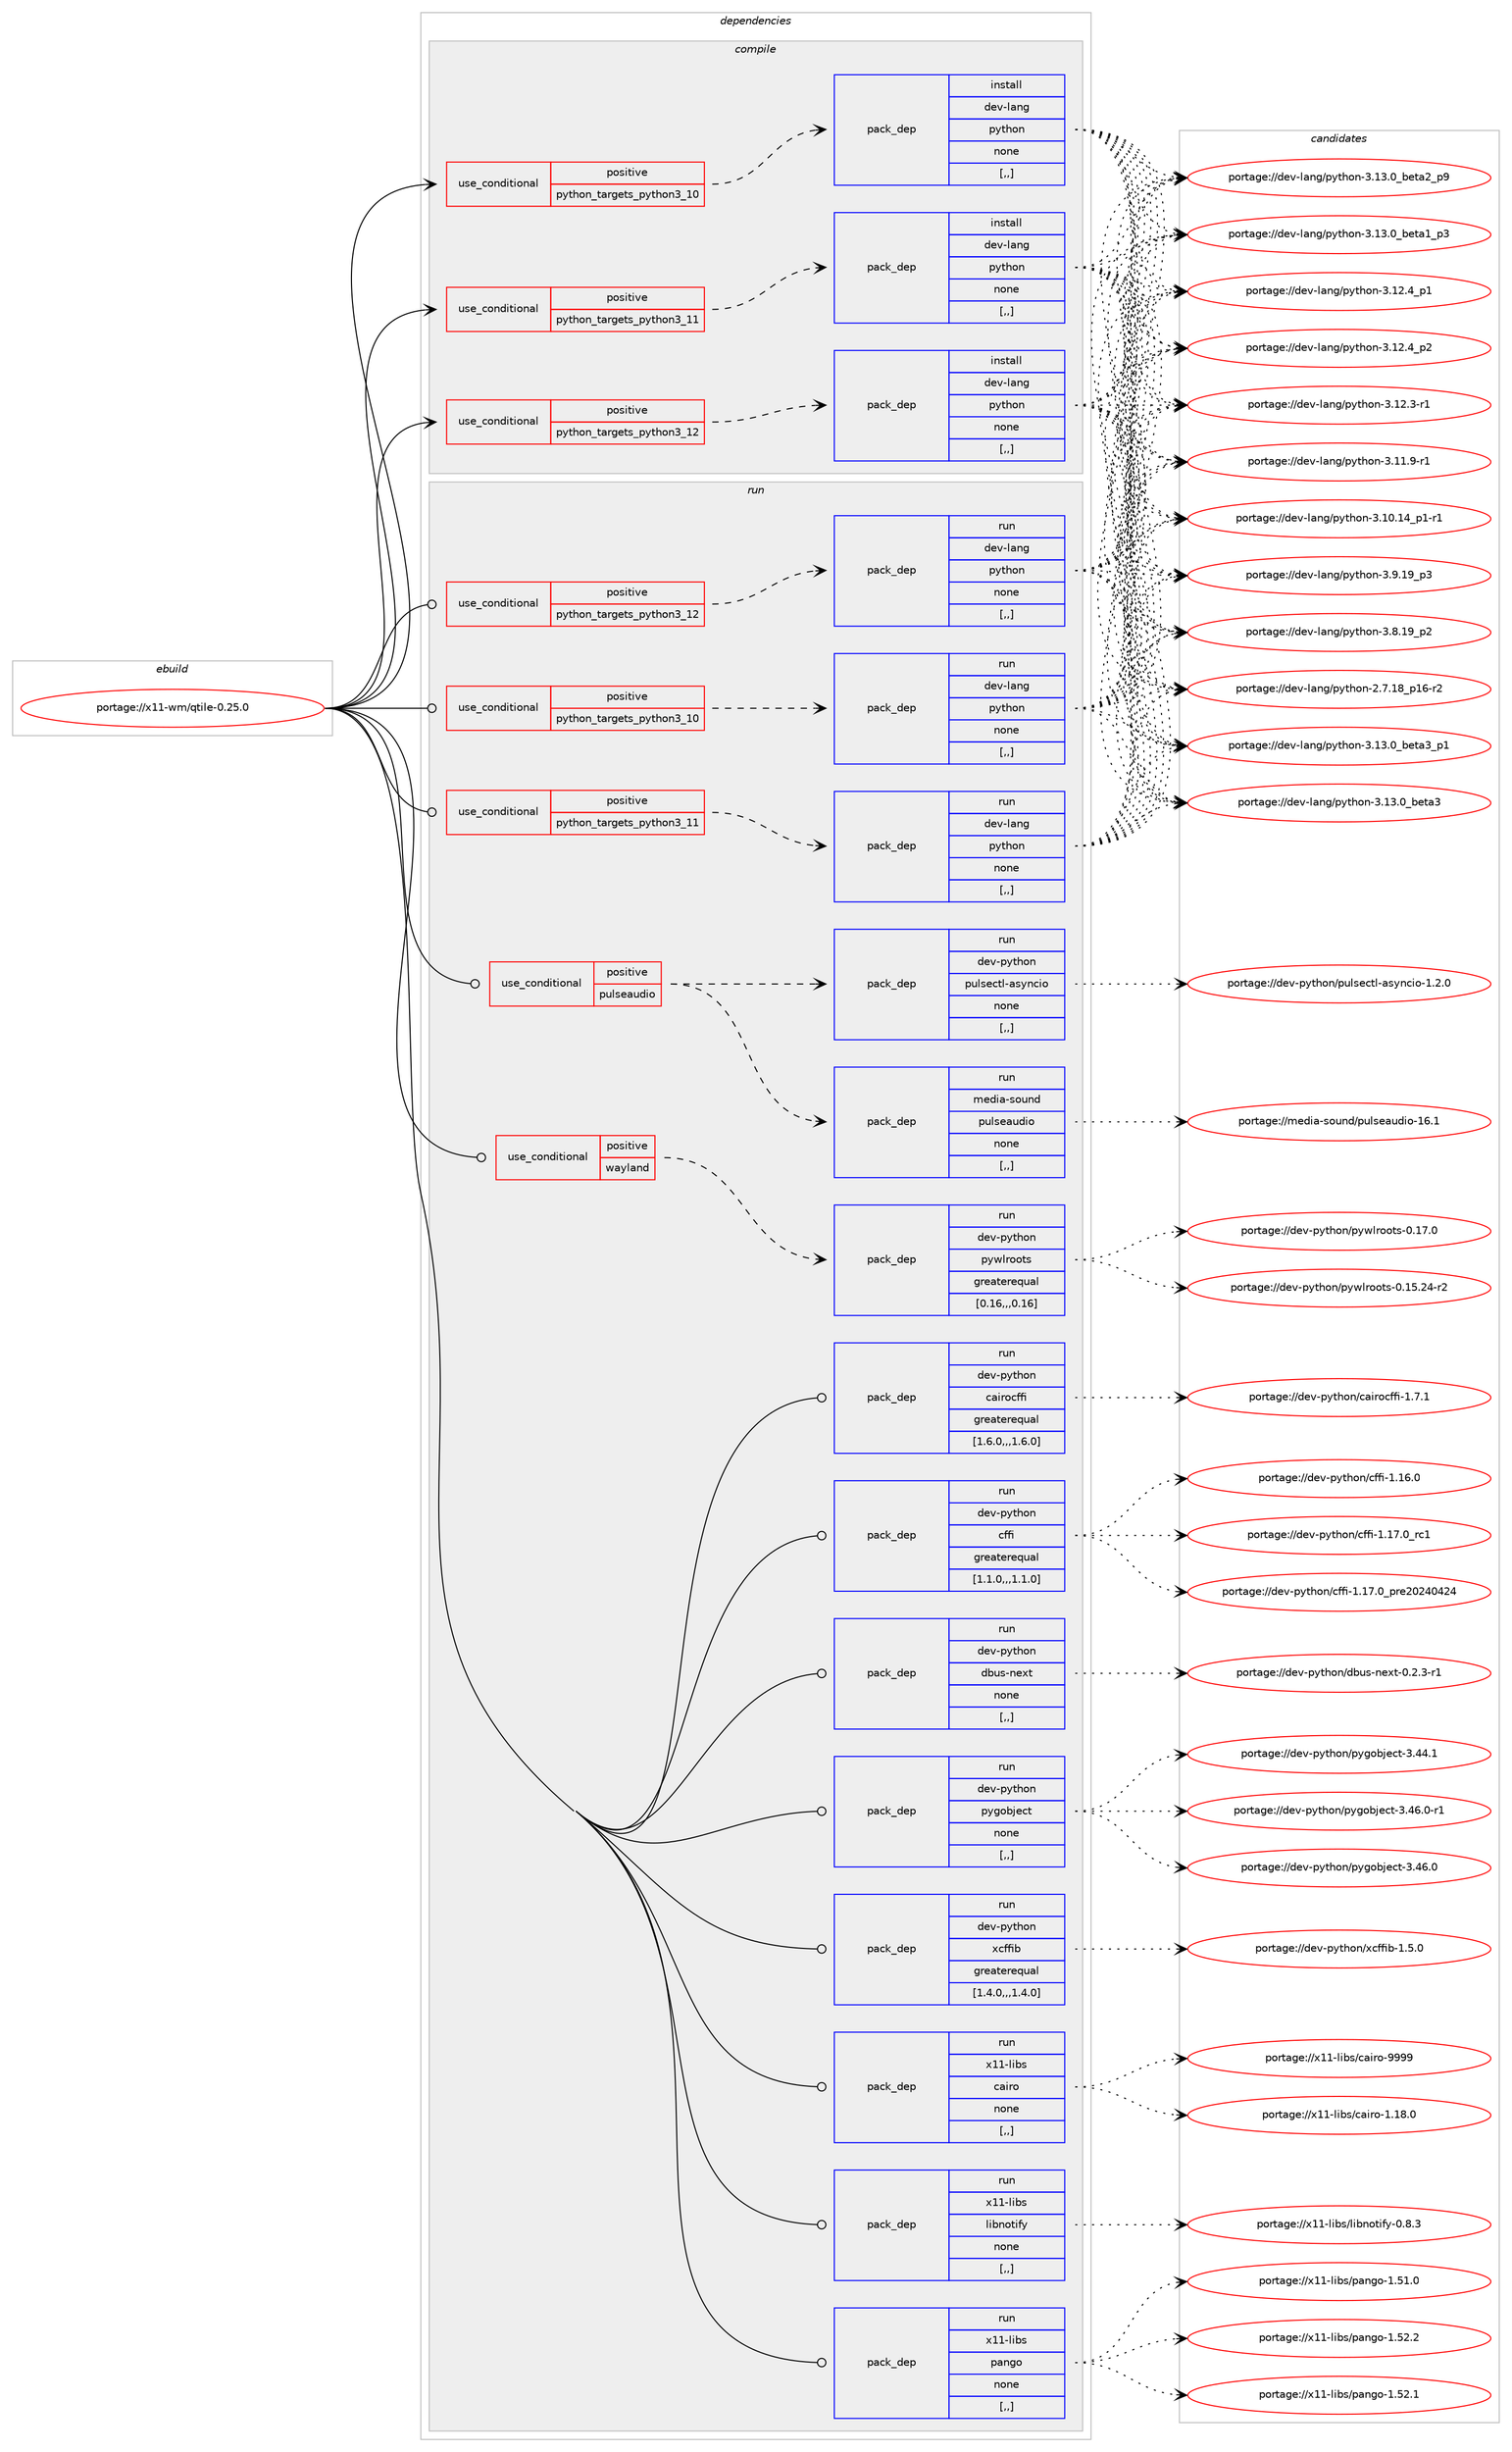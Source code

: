 digraph prolog {

# *************
# Graph options
# *************

newrank=true;
concentrate=true;
compound=true;
graph [rankdir=LR,fontname=Helvetica,fontsize=10,ranksep=1.5];#, ranksep=2.5, nodesep=0.2];
edge  [arrowhead=vee];
node  [fontname=Helvetica,fontsize=10];

# **********
# The ebuild
# **********

subgraph cluster_leftcol {
color=gray;
label=<<i>ebuild</i>>;
id [label="portage://x11-wm/qtile-0.25.0", color=red, width=4, href="../x11-wm/qtile-0.25.0.svg"];
}

# ****************
# The dependencies
# ****************

subgraph cluster_midcol {
color=gray;
label=<<i>dependencies</i>>;
subgraph cluster_compile {
fillcolor="#eeeeee";
style=filled;
label=<<i>compile</i>>;
subgraph cond123174 {
dependency468582 [label=<<TABLE BORDER="0" CELLBORDER="1" CELLSPACING="0" CELLPADDING="4"><TR><TD ROWSPAN="3" CELLPADDING="10">use_conditional</TD></TR><TR><TD>positive</TD></TR><TR><TD>python_targets_python3_10</TD></TR></TABLE>>, shape=none, color=red];
subgraph pack341970 {
dependency468583 [label=<<TABLE BORDER="0" CELLBORDER="1" CELLSPACING="0" CELLPADDING="4" WIDTH="220"><TR><TD ROWSPAN="6" CELLPADDING="30">pack_dep</TD></TR><TR><TD WIDTH="110">install</TD></TR><TR><TD>dev-lang</TD></TR><TR><TD>python</TD></TR><TR><TD>none</TD></TR><TR><TD>[,,]</TD></TR></TABLE>>, shape=none, color=blue];
}
dependency468582:e -> dependency468583:w [weight=20,style="dashed",arrowhead="vee"];
}
id:e -> dependency468582:w [weight=20,style="solid",arrowhead="vee"];
subgraph cond123175 {
dependency468584 [label=<<TABLE BORDER="0" CELLBORDER="1" CELLSPACING="0" CELLPADDING="4"><TR><TD ROWSPAN="3" CELLPADDING="10">use_conditional</TD></TR><TR><TD>positive</TD></TR><TR><TD>python_targets_python3_11</TD></TR></TABLE>>, shape=none, color=red];
subgraph pack341971 {
dependency468585 [label=<<TABLE BORDER="0" CELLBORDER="1" CELLSPACING="0" CELLPADDING="4" WIDTH="220"><TR><TD ROWSPAN="6" CELLPADDING="30">pack_dep</TD></TR><TR><TD WIDTH="110">install</TD></TR><TR><TD>dev-lang</TD></TR><TR><TD>python</TD></TR><TR><TD>none</TD></TR><TR><TD>[,,]</TD></TR></TABLE>>, shape=none, color=blue];
}
dependency468584:e -> dependency468585:w [weight=20,style="dashed",arrowhead="vee"];
}
id:e -> dependency468584:w [weight=20,style="solid",arrowhead="vee"];
subgraph cond123176 {
dependency468586 [label=<<TABLE BORDER="0" CELLBORDER="1" CELLSPACING="0" CELLPADDING="4"><TR><TD ROWSPAN="3" CELLPADDING="10">use_conditional</TD></TR><TR><TD>positive</TD></TR><TR><TD>python_targets_python3_12</TD></TR></TABLE>>, shape=none, color=red];
subgraph pack341972 {
dependency468587 [label=<<TABLE BORDER="0" CELLBORDER="1" CELLSPACING="0" CELLPADDING="4" WIDTH="220"><TR><TD ROWSPAN="6" CELLPADDING="30">pack_dep</TD></TR><TR><TD WIDTH="110">install</TD></TR><TR><TD>dev-lang</TD></TR><TR><TD>python</TD></TR><TR><TD>none</TD></TR><TR><TD>[,,]</TD></TR></TABLE>>, shape=none, color=blue];
}
dependency468586:e -> dependency468587:w [weight=20,style="dashed",arrowhead="vee"];
}
id:e -> dependency468586:w [weight=20,style="solid",arrowhead="vee"];
}
subgraph cluster_compileandrun {
fillcolor="#eeeeee";
style=filled;
label=<<i>compile and run</i>>;
}
subgraph cluster_run {
fillcolor="#eeeeee";
style=filled;
label=<<i>run</i>>;
subgraph cond123177 {
dependency468588 [label=<<TABLE BORDER="0" CELLBORDER="1" CELLSPACING="0" CELLPADDING="4"><TR><TD ROWSPAN="3" CELLPADDING="10">use_conditional</TD></TR><TR><TD>positive</TD></TR><TR><TD>pulseaudio</TD></TR></TABLE>>, shape=none, color=red];
subgraph pack341973 {
dependency468589 [label=<<TABLE BORDER="0" CELLBORDER="1" CELLSPACING="0" CELLPADDING="4" WIDTH="220"><TR><TD ROWSPAN="6" CELLPADDING="30">pack_dep</TD></TR><TR><TD WIDTH="110">run</TD></TR><TR><TD>dev-python</TD></TR><TR><TD>pulsectl-asyncio</TD></TR><TR><TD>none</TD></TR><TR><TD>[,,]</TD></TR></TABLE>>, shape=none, color=blue];
}
dependency468588:e -> dependency468589:w [weight=20,style="dashed",arrowhead="vee"];
subgraph pack341974 {
dependency468590 [label=<<TABLE BORDER="0" CELLBORDER="1" CELLSPACING="0" CELLPADDING="4" WIDTH="220"><TR><TD ROWSPAN="6" CELLPADDING="30">pack_dep</TD></TR><TR><TD WIDTH="110">run</TD></TR><TR><TD>media-sound</TD></TR><TR><TD>pulseaudio</TD></TR><TR><TD>none</TD></TR><TR><TD>[,,]</TD></TR></TABLE>>, shape=none, color=blue];
}
dependency468588:e -> dependency468590:w [weight=20,style="dashed",arrowhead="vee"];
}
id:e -> dependency468588:w [weight=20,style="solid",arrowhead="odot"];
subgraph cond123178 {
dependency468591 [label=<<TABLE BORDER="0" CELLBORDER="1" CELLSPACING="0" CELLPADDING="4"><TR><TD ROWSPAN="3" CELLPADDING="10">use_conditional</TD></TR><TR><TD>positive</TD></TR><TR><TD>python_targets_python3_10</TD></TR></TABLE>>, shape=none, color=red];
subgraph pack341975 {
dependency468592 [label=<<TABLE BORDER="0" CELLBORDER="1" CELLSPACING="0" CELLPADDING="4" WIDTH="220"><TR><TD ROWSPAN="6" CELLPADDING="30">pack_dep</TD></TR><TR><TD WIDTH="110">run</TD></TR><TR><TD>dev-lang</TD></TR><TR><TD>python</TD></TR><TR><TD>none</TD></TR><TR><TD>[,,]</TD></TR></TABLE>>, shape=none, color=blue];
}
dependency468591:e -> dependency468592:w [weight=20,style="dashed",arrowhead="vee"];
}
id:e -> dependency468591:w [weight=20,style="solid",arrowhead="odot"];
subgraph cond123179 {
dependency468593 [label=<<TABLE BORDER="0" CELLBORDER="1" CELLSPACING="0" CELLPADDING="4"><TR><TD ROWSPAN="3" CELLPADDING="10">use_conditional</TD></TR><TR><TD>positive</TD></TR><TR><TD>python_targets_python3_11</TD></TR></TABLE>>, shape=none, color=red];
subgraph pack341976 {
dependency468594 [label=<<TABLE BORDER="0" CELLBORDER="1" CELLSPACING="0" CELLPADDING="4" WIDTH="220"><TR><TD ROWSPAN="6" CELLPADDING="30">pack_dep</TD></TR><TR><TD WIDTH="110">run</TD></TR><TR><TD>dev-lang</TD></TR><TR><TD>python</TD></TR><TR><TD>none</TD></TR><TR><TD>[,,]</TD></TR></TABLE>>, shape=none, color=blue];
}
dependency468593:e -> dependency468594:w [weight=20,style="dashed",arrowhead="vee"];
}
id:e -> dependency468593:w [weight=20,style="solid",arrowhead="odot"];
subgraph cond123180 {
dependency468595 [label=<<TABLE BORDER="0" CELLBORDER="1" CELLSPACING="0" CELLPADDING="4"><TR><TD ROWSPAN="3" CELLPADDING="10">use_conditional</TD></TR><TR><TD>positive</TD></TR><TR><TD>python_targets_python3_12</TD></TR></TABLE>>, shape=none, color=red];
subgraph pack341977 {
dependency468596 [label=<<TABLE BORDER="0" CELLBORDER="1" CELLSPACING="0" CELLPADDING="4" WIDTH="220"><TR><TD ROWSPAN="6" CELLPADDING="30">pack_dep</TD></TR><TR><TD WIDTH="110">run</TD></TR><TR><TD>dev-lang</TD></TR><TR><TD>python</TD></TR><TR><TD>none</TD></TR><TR><TD>[,,]</TD></TR></TABLE>>, shape=none, color=blue];
}
dependency468595:e -> dependency468596:w [weight=20,style="dashed",arrowhead="vee"];
}
id:e -> dependency468595:w [weight=20,style="solid",arrowhead="odot"];
subgraph cond123181 {
dependency468597 [label=<<TABLE BORDER="0" CELLBORDER="1" CELLSPACING="0" CELLPADDING="4"><TR><TD ROWSPAN="3" CELLPADDING="10">use_conditional</TD></TR><TR><TD>positive</TD></TR><TR><TD>wayland</TD></TR></TABLE>>, shape=none, color=red];
subgraph pack341978 {
dependency468598 [label=<<TABLE BORDER="0" CELLBORDER="1" CELLSPACING="0" CELLPADDING="4" WIDTH="220"><TR><TD ROWSPAN="6" CELLPADDING="30">pack_dep</TD></TR><TR><TD WIDTH="110">run</TD></TR><TR><TD>dev-python</TD></TR><TR><TD>pywlroots</TD></TR><TR><TD>greaterequal</TD></TR><TR><TD>[0.16,,,0.16]</TD></TR></TABLE>>, shape=none, color=blue];
}
dependency468597:e -> dependency468598:w [weight=20,style="dashed",arrowhead="vee"];
}
id:e -> dependency468597:w [weight=20,style="solid",arrowhead="odot"];
subgraph pack341979 {
dependency468599 [label=<<TABLE BORDER="0" CELLBORDER="1" CELLSPACING="0" CELLPADDING="4" WIDTH="220"><TR><TD ROWSPAN="6" CELLPADDING="30">pack_dep</TD></TR><TR><TD WIDTH="110">run</TD></TR><TR><TD>dev-python</TD></TR><TR><TD>cairocffi</TD></TR><TR><TD>greaterequal</TD></TR><TR><TD>[1.6.0,,,1.6.0]</TD></TR></TABLE>>, shape=none, color=blue];
}
id:e -> dependency468599:w [weight=20,style="solid",arrowhead="odot"];
subgraph pack341980 {
dependency468600 [label=<<TABLE BORDER="0" CELLBORDER="1" CELLSPACING="0" CELLPADDING="4" WIDTH="220"><TR><TD ROWSPAN="6" CELLPADDING="30">pack_dep</TD></TR><TR><TD WIDTH="110">run</TD></TR><TR><TD>dev-python</TD></TR><TR><TD>cffi</TD></TR><TR><TD>greaterequal</TD></TR><TR><TD>[1.1.0,,,1.1.0]</TD></TR></TABLE>>, shape=none, color=blue];
}
id:e -> dependency468600:w [weight=20,style="solid",arrowhead="odot"];
subgraph pack341981 {
dependency468601 [label=<<TABLE BORDER="0" CELLBORDER="1" CELLSPACING="0" CELLPADDING="4" WIDTH="220"><TR><TD ROWSPAN="6" CELLPADDING="30">pack_dep</TD></TR><TR><TD WIDTH="110">run</TD></TR><TR><TD>dev-python</TD></TR><TR><TD>dbus-next</TD></TR><TR><TD>none</TD></TR><TR><TD>[,,]</TD></TR></TABLE>>, shape=none, color=blue];
}
id:e -> dependency468601:w [weight=20,style="solid",arrowhead="odot"];
subgraph pack341982 {
dependency468602 [label=<<TABLE BORDER="0" CELLBORDER="1" CELLSPACING="0" CELLPADDING="4" WIDTH="220"><TR><TD ROWSPAN="6" CELLPADDING="30">pack_dep</TD></TR><TR><TD WIDTH="110">run</TD></TR><TR><TD>dev-python</TD></TR><TR><TD>pygobject</TD></TR><TR><TD>none</TD></TR><TR><TD>[,,]</TD></TR></TABLE>>, shape=none, color=blue];
}
id:e -> dependency468602:w [weight=20,style="solid",arrowhead="odot"];
subgraph pack341983 {
dependency468603 [label=<<TABLE BORDER="0" CELLBORDER="1" CELLSPACING="0" CELLPADDING="4" WIDTH="220"><TR><TD ROWSPAN="6" CELLPADDING="30">pack_dep</TD></TR><TR><TD WIDTH="110">run</TD></TR><TR><TD>dev-python</TD></TR><TR><TD>xcffib</TD></TR><TR><TD>greaterequal</TD></TR><TR><TD>[1.4.0,,,1.4.0]</TD></TR></TABLE>>, shape=none, color=blue];
}
id:e -> dependency468603:w [weight=20,style="solid",arrowhead="odot"];
subgraph pack341984 {
dependency468604 [label=<<TABLE BORDER="0" CELLBORDER="1" CELLSPACING="0" CELLPADDING="4" WIDTH="220"><TR><TD ROWSPAN="6" CELLPADDING="30">pack_dep</TD></TR><TR><TD WIDTH="110">run</TD></TR><TR><TD>x11-libs</TD></TR><TR><TD>cairo</TD></TR><TR><TD>none</TD></TR><TR><TD>[,,]</TD></TR></TABLE>>, shape=none, color=blue];
}
id:e -> dependency468604:w [weight=20,style="solid",arrowhead="odot"];
subgraph pack341985 {
dependency468605 [label=<<TABLE BORDER="0" CELLBORDER="1" CELLSPACING="0" CELLPADDING="4" WIDTH="220"><TR><TD ROWSPAN="6" CELLPADDING="30">pack_dep</TD></TR><TR><TD WIDTH="110">run</TD></TR><TR><TD>x11-libs</TD></TR><TR><TD>libnotify</TD></TR><TR><TD>none</TD></TR><TR><TD>[,,]</TD></TR></TABLE>>, shape=none, color=blue];
}
id:e -> dependency468605:w [weight=20,style="solid",arrowhead="odot"];
subgraph pack341986 {
dependency468606 [label=<<TABLE BORDER="0" CELLBORDER="1" CELLSPACING="0" CELLPADDING="4" WIDTH="220"><TR><TD ROWSPAN="6" CELLPADDING="30">pack_dep</TD></TR><TR><TD WIDTH="110">run</TD></TR><TR><TD>x11-libs</TD></TR><TR><TD>pango</TD></TR><TR><TD>none</TD></TR><TR><TD>[,,]</TD></TR></TABLE>>, shape=none, color=blue];
}
id:e -> dependency468606:w [weight=20,style="solid",arrowhead="odot"];
}
}

# **************
# The candidates
# **************

subgraph cluster_choices {
rank=same;
color=gray;
label=<<i>candidates</i>>;

subgraph choice341970 {
color=black;
nodesep=1;
choice10010111845108971101034711212111610411111045514649514648959810111697519511249 [label="portage://dev-lang/python-3.13.0_beta3_p1", color=red, width=4,href="../dev-lang/python-3.13.0_beta3_p1.svg"];
choice1001011184510897110103471121211161041111104551464951464895981011169751 [label="portage://dev-lang/python-3.13.0_beta3", color=red, width=4,href="../dev-lang/python-3.13.0_beta3.svg"];
choice10010111845108971101034711212111610411111045514649514648959810111697509511257 [label="portage://dev-lang/python-3.13.0_beta2_p9", color=red, width=4,href="../dev-lang/python-3.13.0_beta2_p9.svg"];
choice10010111845108971101034711212111610411111045514649514648959810111697499511251 [label="portage://dev-lang/python-3.13.0_beta1_p3", color=red, width=4,href="../dev-lang/python-3.13.0_beta1_p3.svg"];
choice100101118451089711010347112121116104111110455146495046529511250 [label="portage://dev-lang/python-3.12.4_p2", color=red, width=4,href="../dev-lang/python-3.12.4_p2.svg"];
choice100101118451089711010347112121116104111110455146495046529511249 [label="portage://dev-lang/python-3.12.4_p1", color=red, width=4,href="../dev-lang/python-3.12.4_p1.svg"];
choice100101118451089711010347112121116104111110455146495046514511449 [label="portage://dev-lang/python-3.12.3-r1", color=red, width=4,href="../dev-lang/python-3.12.3-r1.svg"];
choice100101118451089711010347112121116104111110455146494946574511449 [label="portage://dev-lang/python-3.11.9-r1", color=red, width=4,href="../dev-lang/python-3.11.9-r1.svg"];
choice100101118451089711010347112121116104111110455146494846495295112494511449 [label="portage://dev-lang/python-3.10.14_p1-r1", color=red, width=4,href="../dev-lang/python-3.10.14_p1-r1.svg"];
choice100101118451089711010347112121116104111110455146574649579511251 [label="portage://dev-lang/python-3.9.19_p3", color=red, width=4,href="../dev-lang/python-3.9.19_p3.svg"];
choice100101118451089711010347112121116104111110455146564649579511250 [label="portage://dev-lang/python-3.8.19_p2", color=red, width=4,href="../dev-lang/python-3.8.19_p2.svg"];
choice100101118451089711010347112121116104111110455046554649569511249544511450 [label="portage://dev-lang/python-2.7.18_p16-r2", color=red, width=4,href="../dev-lang/python-2.7.18_p16-r2.svg"];
dependency468583:e -> choice10010111845108971101034711212111610411111045514649514648959810111697519511249:w [style=dotted,weight="100"];
dependency468583:e -> choice1001011184510897110103471121211161041111104551464951464895981011169751:w [style=dotted,weight="100"];
dependency468583:e -> choice10010111845108971101034711212111610411111045514649514648959810111697509511257:w [style=dotted,weight="100"];
dependency468583:e -> choice10010111845108971101034711212111610411111045514649514648959810111697499511251:w [style=dotted,weight="100"];
dependency468583:e -> choice100101118451089711010347112121116104111110455146495046529511250:w [style=dotted,weight="100"];
dependency468583:e -> choice100101118451089711010347112121116104111110455146495046529511249:w [style=dotted,weight="100"];
dependency468583:e -> choice100101118451089711010347112121116104111110455146495046514511449:w [style=dotted,weight="100"];
dependency468583:e -> choice100101118451089711010347112121116104111110455146494946574511449:w [style=dotted,weight="100"];
dependency468583:e -> choice100101118451089711010347112121116104111110455146494846495295112494511449:w [style=dotted,weight="100"];
dependency468583:e -> choice100101118451089711010347112121116104111110455146574649579511251:w [style=dotted,weight="100"];
dependency468583:e -> choice100101118451089711010347112121116104111110455146564649579511250:w [style=dotted,weight="100"];
dependency468583:e -> choice100101118451089711010347112121116104111110455046554649569511249544511450:w [style=dotted,weight="100"];
}
subgraph choice341971 {
color=black;
nodesep=1;
choice10010111845108971101034711212111610411111045514649514648959810111697519511249 [label="portage://dev-lang/python-3.13.0_beta3_p1", color=red, width=4,href="../dev-lang/python-3.13.0_beta3_p1.svg"];
choice1001011184510897110103471121211161041111104551464951464895981011169751 [label="portage://dev-lang/python-3.13.0_beta3", color=red, width=4,href="../dev-lang/python-3.13.0_beta3.svg"];
choice10010111845108971101034711212111610411111045514649514648959810111697509511257 [label="portage://dev-lang/python-3.13.0_beta2_p9", color=red, width=4,href="../dev-lang/python-3.13.0_beta2_p9.svg"];
choice10010111845108971101034711212111610411111045514649514648959810111697499511251 [label="portage://dev-lang/python-3.13.0_beta1_p3", color=red, width=4,href="../dev-lang/python-3.13.0_beta1_p3.svg"];
choice100101118451089711010347112121116104111110455146495046529511250 [label="portage://dev-lang/python-3.12.4_p2", color=red, width=4,href="../dev-lang/python-3.12.4_p2.svg"];
choice100101118451089711010347112121116104111110455146495046529511249 [label="portage://dev-lang/python-3.12.4_p1", color=red, width=4,href="../dev-lang/python-3.12.4_p1.svg"];
choice100101118451089711010347112121116104111110455146495046514511449 [label="portage://dev-lang/python-3.12.3-r1", color=red, width=4,href="../dev-lang/python-3.12.3-r1.svg"];
choice100101118451089711010347112121116104111110455146494946574511449 [label="portage://dev-lang/python-3.11.9-r1", color=red, width=4,href="../dev-lang/python-3.11.9-r1.svg"];
choice100101118451089711010347112121116104111110455146494846495295112494511449 [label="portage://dev-lang/python-3.10.14_p1-r1", color=red, width=4,href="../dev-lang/python-3.10.14_p1-r1.svg"];
choice100101118451089711010347112121116104111110455146574649579511251 [label="portage://dev-lang/python-3.9.19_p3", color=red, width=4,href="../dev-lang/python-3.9.19_p3.svg"];
choice100101118451089711010347112121116104111110455146564649579511250 [label="portage://dev-lang/python-3.8.19_p2", color=red, width=4,href="../dev-lang/python-3.8.19_p2.svg"];
choice100101118451089711010347112121116104111110455046554649569511249544511450 [label="portage://dev-lang/python-2.7.18_p16-r2", color=red, width=4,href="../dev-lang/python-2.7.18_p16-r2.svg"];
dependency468585:e -> choice10010111845108971101034711212111610411111045514649514648959810111697519511249:w [style=dotted,weight="100"];
dependency468585:e -> choice1001011184510897110103471121211161041111104551464951464895981011169751:w [style=dotted,weight="100"];
dependency468585:e -> choice10010111845108971101034711212111610411111045514649514648959810111697509511257:w [style=dotted,weight="100"];
dependency468585:e -> choice10010111845108971101034711212111610411111045514649514648959810111697499511251:w [style=dotted,weight="100"];
dependency468585:e -> choice100101118451089711010347112121116104111110455146495046529511250:w [style=dotted,weight="100"];
dependency468585:e -> choice100101118451089711010347112121116104111110455146495046529511249:w [style=dotted,weight="100"];
dependency468585:e -> choice100101118451089711010347112121116104111110455146495046514511449:w [style=dotted,weight="100"];
dependency468585:e -> choice100101118451089711010347112121116104111110455146494946574511449:w [style=dotted,weight="100"];
dependency468585:e -> choice100101118451089711010347112121116104111110455146494846495295112494511449:w [style=dotted,weight="100"];
dependency468585:e -> choice100101118451089711010347112121116104111110455146574649579511251:w [style=dotted,weight="100"];
dependency468585:e -> choice100101118451089711010347112121116104111110455146564649579511250:w [style=dotted,weight="100"];
dependency468585:e -> choice100101118451089711010347112121116104111110455046554649569511249544511450:w [style=dotted,weight="100"];
}
subgraph choice341972 {
color=black;
nodesep=1;
choice10010111845108971101034711212111610411111045514649514648959810111697519511249 [label="portage://dev-lang/python-3.13.0_beta3_p1", color=red, width=4,href="../dev-lang/python-3.13.0_beta3_p1.svg"];
choice1001011184510897110103471121211161041111104551464951464895981011169751 [label="portage://dev-lang/python-3.13.0_beta3", color=red, width=4,href="../dev-lang/python-3.13.0_beta3.svg"];
choice10010111845108971101034711212111610411111045514649514648959810111697509511257 [label="portage://dev-lang/python-3.13.0_beta2_p9", color=red, width=4,href="../dev-lang/python-3.13.0_beta2_p9.svg"];
choice10010111845108971101034711212111610411111045514649514648959810111697499511251 [label="portage://dev-lang/python-3.13.0_beta1_p3", color=red, width=4,href="../dev-lang/python-3.13.0_beta1_p3.svg"];
choice100101118451089711010347112121116104111110455146495046529511250 [label="portage://dev-lang/python-3.12.4_p2", color=red, width=4,href="../dev-lang/python-3.12.4_p2.svg"];
choice100101118451089711010347112121116104111110455146495046529511249 [label="portage://dev-lang/python-3.12.4_p1", color=red, width=4,href="../dev-lang/python-3.12.4_p1.svg"];
choice100101118451089711010347112121116104111110455146495046514511449 [label="portage://dev-lang/python-3.12.3-r1", color=red, width=4,href="../dev-lang/python-3.12.3-r1.svg"];
choice100101118451089711010347112121116104111110455146494946574511449 [label="portage://dev-lang/python-3.11.9-r1", color=red, width=4,href="../dev-lang/python-3.11.9-r1.svg"];
choice100101118451089711010347112121116104111110455146494846495295112494511449 [label="portage://dev-lang/python-3.10.14_p1-r1", color=red, width=4,href="../dev-lang/python-3.10.14_p1-r1.svg"];
choice100101118451089711010347112121116104111110455146574649579511251 [label="portage://dev-lang/python-3.9.19_p3", color=red, width=4,href="../dev-lang/python-3.9.19_p3.svg"];
choice100101118451089711010347112121116104111110455146564649579511250 [label="portage://dev-lang/python-3.8.19_p2", color=red, width=4,href="../dev-lang/python-3.8.19_p2.svg"];
choice100101118451089711010347112121116104111110455046554649569511249544511450 [label="portage://dev-lang/python-2.7.18_p16-r2", color=red, width=4,href="../dev-lang/python-2.7.18_p16-r2.svg"];
dependency468587:e -> choice10010111845108971101034711212111610411111045514649514648959810111697519511249:w [style=dotted,weight="100"];
dependency468587:e -> choice1001011184510897110103471121211161041111104551464951464895981011169751:w [style=dotted,weight="100"];
dependency468587:e -> choice10010111845108971101034711212111610411111045514649514648959810111697509511257:w [style=dotted,weight="100"];
dependency468587:e -> choice10010111845108971101034711212111610411111045514649514648959810111697499511251:w [style=dotted,weight="100"];
dependency468587:e -> choice100101118451089711010347112121116104111110455146495046529511250:w [style=dotted,weight="100"];
dependency468587:e -> choice100101118451089711010347112121116104111110455146495046529511249:w [style=dotted,weight="100"];
dependency468587:e -> choice100101118451089711010347112121116104111110455146495046514511449:w [style=dotted,weight="100"];
dependency468587:e -> choice100101118451089711010347112121116104111110455146494946574511449:w [style=dotted,weight="100"];
dependency468587:e -> choice100101118451089711010347112121116104111110455146494846495295112494511449:w [style=dotted,weight="100"];
dependency468587:e -> choice100101118451089711010347112121116104111110455146574649579511251:w [style=dotted,weight="100"];
dependency468587:e -> choice100101118451089711010347112121116104111110455146564649579511250:w [style=dotted,weight="100"];
dependency468587:e -> choice100101118451089711010347112121116104111110455046554649569511249544511450:w [style=dotted,weight="100"];
}
subgraph choice341973 {
color=black;
nodesep=1;
choice100101118451121211161041111104711211710811510199116108459711512111099105111454946504648 [label="portage://dev-python/pulsectl-asyncio-1.2.0", color=red, width=4,href="../dev-python/pulsectl-asyncio-1.2.0.svg"];
dependency468589:e -> choice100101118451121211161041111104711211710811510199116108459711512111099105111454946504648:w [style=dotted,weight="100"];
}
subgraph choice341974 {
color=black;
nodesep=1;
choice109101100105974511511111711010047112117108115101971171001051114549544649 [label="portage://media-sound/pulseaudio-16.1", color=red, width=4,href="../media-sound/pulseaudio-16.1.svg"];
dependency468590:e -> choice109101100105974511511111711010047112117108115101971171001051114549544649:w [style=dotted,weight="100"];
}
subgraph choice341975 {
color=black;
nodesep=1;
choice10010111845108971101034711212111610411111045514649514648959810111697519511249 [label="portage://dev-lang/python-3.13.0_beta3_p1", color=red, width=4,href="../dev-lang/python-3.13.0_beta3_p1.svg"];
choice1001011184510897110103471121211161041111104551464951464895981011169751 [label="portage://dev-lang/python-3.13.0_beta3", color=red, width=4,href="../dev-lang/python-3.13.0_beta3.svg"];
choice10010111845108971101034711212111610411111045514649514648959810111697509511257 [label="portage://dev-lang/python-3.13.0_beta2_p9", color=red, width=4,href="../dev-lang/python-3.13.0_beta2_p9.svg"];
choice10010111845108971101034711212111610411111045514649514648959810111697499511251 [label="portage://dev-lang/python-3.13.0_beta1_p3", color=red, width=4,href="../dev-lang/python-3.13.0_beta1_p3.svg"];
choice100101118451089711010347112121116104111110455146495046529511250 [label="portage://dev-lang/python-3.12.4_p2", color=red, width=4,href="../dev-lang/python-3.12.4_p2.svg"];
choice100101118451089711010347112121116104111110455146495046529511249 [label="portage://dev-lang/python-3.12.4_p1", color=red, width=4,href="../dev-lang/python-3.12.4_p1.svg"];
choice100101118451089711010347112121116104111110455146495046514511449 [label="portage://dev-lang/python-3.12.3-r1", color=red, width=4,href="../dev-lang/python-3.12.3-r1.svg"];
choice100101118451089711010347112121116104111110455146494946574511449 [label="portage://dev-lang/python-3.11.9-r1", color=red, width=4,href="../dev-lang/python-3.11.9-r1.svg"];
choice100101118451089711010347112121116104111110455146494846495295112494511449 [label="portage://dev-lang/python-3.10.14_p1-r1", color=red, width=4,href="../dev-lang/python-3.10.14_p1-r1.svg"];
choice100101118451089711010347112121116104111110455146574649579511251 [label="portage://dev-lang/python-3.9.19_p3", color=red, width=4,href="../dev-lang/python-3.9.19_p3.svg"];
choice100101118451089711010347112121116104111110455146564649579511250 [label="portage://dev-lang/python-3.8.19_p2", color=red, width=4,href="../dev-lang/python-3.8.19_p2.svg"];
choice100101118451089711010347112121116104111110455046554649569511249544511450 [label="portage://dev-lang/python-2.7.18_p16-r2", color=red, width=4,href="../dev-lang/python-2.7.18_p16-r2.svg"];
dependency468592:e -> choice10010111845108971101034711212111610411111045514649514648959810111697519511249:w [style=dotted,weight="100"];
dependency468592:e -> choice1001011184510897110103471121211161041111104551464951464895981011169751:w [style=dotted,weight="100"];
dependency468592:e -> choice10010111845108971101034711212111610411111045514649514648959810111697509511257:w [style=dotted,weight="100"];
dependency468592:e -> choice10010111845108971101034711212111610411111045514649514648959810111697499511251:w [style=dotted,weight="100"];
dependency468592:e -> choice100101118451089711010347112121116104111110455146495046529511250:w [style=dotted,weight="100"];
dependency468592:e -> choice100101118451089711010347112121116104111110455146495046529511249:w [style=dotted,weight="100"];
dependency468592:e -> choice100101118451089711010347112121116104111110455146495046514511449:w [style=dotted,weight="100"];
dependency468592:e -> choice100101118451089711010347112121116104111110455146494946574511449:w [style=dotted,weight="100"];
dependency468592:e -> choice100101118451089711010347112121116104111110455146494846495295112494511449:w [style=dotted,weight="100"];
dependency468592:e -> choice100101118451089711010347112121116104111110455146574649579511251:w [style=dotted,weight="100"];
dependency468592:e -> choice100101118451089711010347112121116104111110455146564649579511250:w [style=dotted,weight="100"];
dependency468592:e -> choice100101118451089711010347112121116104111110455046554649569511249544511450:w [style=dotted,weight="100"];
}
subgraph choice341976 {
color=black;
nodesep=1;
choice10010111845108971101034711212111610411111045514649514648959810111697519511249 [label="portage://dev-lang/python-3.13.0_beta3_p1", color=red, width=4,href="../dev-lang/python-3.13.0_beta3_p1.svg"];
choice1001011184510897110103471121211161041111104551464951464895981011169751 [label="portage://dev-lang/python-3.13.0_beta3", color=red, width=4,href="../dev-lang/python-3.13.0_beta3.svg"];
choice10010111845108971101034711212111610411111045514649514648959810111697509511257 [label="portage://dev-lang/python-3.13.0_beta2_p9", color=red, width=4,href="../dev-lang/python-3.13.0_beta2_p9.svg"];
choice10010111845108971101034711212111610411111045514649514648959810111697499511251 [label="portage://dev-lang/python-3.13.0_beta1_p3", color=red, width=4,href="../dev-lang/python-3.13.0_beta1_p3.svg"];
choice100101118451089711010347112121116104111110455146495046529511250 [label="portage://dev-lang/python-3.12.4_p2", color=red, width=4,href="../dev-lang/python-3.12.4_p2.svg"];
choice100101118451089711010347112121116104111110455146495046529511249 [label="portage://dev-lang/python-3.12.4_p1", color=red, width=4,href="../dev-lang/python-3.12.4_p1.svg"];
choice100101118451089711010347112121116104111110455146495046514511449 [label="portage://dev-lang/python-3.12.3-r1", color=red, width=4,href="../dev-lang/python-3.12.3-r1.svg"];
choice100101118451089711010347112121116104111110455146494946574511449 [label="portage://dev-lang/python-3.11.9-r1", color=red, width=4,href="../dev-lang/python-3.11.9-r1.svg"];
choice100101118451089711010347112121116104111110455146494846495295112494511449 [label="portage://dev-lang/python-3.10.14_p1-r1", color=red, width=4,href="../dev-lang/python-3.10.14_p1-r1.svg"];
choice100101118451089711010347112121116104111110455146574649579511251 [label="portage://dev-lang/python-3.9.19_p3", color=red, width=4,href="../dev-lang/python-3.9.19_p3.svg"];
choice100101118451089711010347112121116104111110455146564649579511250 [label="portage://dev-lang/python-3.8.19_p2", color=red, width=4,href="../dev-lang/python-3.8.19_p2.svg"];
choice100101118451089711010347112121116104111110455046554649569511249544511450 [label="portage://dev-lang/python-2.7.18_p16-r2", color=red, width=4,href="../dev-lang/python-2.7.18_p16-r2.svg"];
dependency468594:e -> choice10010111845108971101034711212111610411111045514649514648959810111697519511249:w [style=dotted,weight="100"];
dependency468594:e -> choice1001011184510897110103471121211161041111104551464951464895981011169751:w [style=dotted,weight="100"];
dependency468594:e -> choice10010111845108971101034711212111610411111045514649514648959810111697509511257:w [style=dotted,weight="100"];
dependency468594:e -> choice10010111845108971101034711212111610411111045514649514648959810111697499511251:w [style=dotted,weight="100"];
dependency468594:e -> choice100101118451089711010347112121116104111110455146495046529511250:w [style=dotted,weight="100"];
dependency468594:e -> choice100101118451089711010347112121116104111110455146495046529511249:w [style=dotted,weight="100"];
dependency468594:e -> choice100101118451089711010347112121116104111110455146495046514511449:w [style=dotted,weight="100"];
dependency468594:e -> choice100101118451089711010347112121116104111110455146494946574511449:w [style=dotted,weight="100"];
dependency468594:e -> choice100101118451089711010347112121116104111110455146494846495295112494511449:w [style=dotted,weight="100"];
dependency468594:e -> choice100101118451089711010347112121116104111110455146574649579511251:w [style=dotted,weight="100"];
dependency468594:e -> choice100101118451089711010347112121116104111110455146564649579511250:w [style=dotted,weight="100"];
dependency468594:e -> choice100101118451089711010347112121116104111110455046554649569511249544511450:w [style=dotted,weight="100"];
}
subgraph choice341977 {
color=black;
nodesep=1;
choice10010111845108971101034711212111610411111045514649514648959810111697519511249 [label="portage://dev-lang/python-3.13.0_beta3_p1", color=red, width=4,href="../dev-lang/python-3.13.0_beta3_p1.svg"];
choice1001011184510897110103471121211161041111104551464951464895981011169751 [label="portage://dev-lang/python-3.13.0_beta3", color=red, width=4,href="../dev-lang/python-3.13.0_beta3.svg"];
choice10010111845108971101034711212111610411111045514649514648959810111697509511257 [label="portage://dev-lang/python-3.13.0_beta2_p9", color=red, width=4,href="../dev-lang/python-3.13.0_beta2_p9.svg"];
choice10010111845108971101034711212111610411111045514649514648959810111697499511251 [label="portage://dev-lang/python-3.13.0_beta1_p3", color=red, width=4,href="../dev-lang/python-3.13.0_beta1_p3.svg"];
choice100101118451089711010347112121116104111110455146495046529511250 [label="portage://dev-lang/python-3.12.4_p2", color=red, width=4,href="../dev-lang/python-3.12.4_p2.svg"];
choice100101118451089711010347112121116104111110455146495046529511249 [label="portage://dev-lang/python-3.12.4_p1", color=red, width=4,href="../dev-lang/python-3.12.4_p1.svg"];
choice100101118451089711010347112121116104111110455146495046514511449 [label="portage://dev-lang/python-3.12.3-r1", color=red, width=4,href="../dev-lang/python-3.12.3-r1.svg"];
choice100101118451089711010347112121116104111110455146494946574511449 [label="portage://dev-lang/python-3.11.9-r1", color=red, width=4,href="../dev-lang/python-3.11.9-r1.svg"];
choice100101118451089711010347112121116104111110455146494846495295112494511449 [label="portage://dev-lang/python-3.10.14_p1-r1", color=red, width=4,href="../dev-lang/python-3.10.14_p1-r1.svg"];
choice100101118451089711010347112121116104111110455146574649579511251 [label="portage://dev-lang/python-3.9.19_p3", color=red, width=4,href="../dev-lang/python-3.9.19_p3.svg"];
choice100101118451089711010347112121116104111110455146564649579511250 [label="portage://dev-lang/python-3.8.19_p2", color=red, width=4,href="../dev-lang/python-3.8.19_p2.svg"];
choice100101118451089711010347112121116104111110455046554649569511249544511450 [label="portage://dev-lang/python-2.7.18_p16-r2", color=red, width=4,href="../dev-lang/python-2.7.18_p16-r2.svg"];
dependency468596:e -> choice10010111845108971101034711212111610411111045514649514648959810111697519511249:w [style=dotted,weight="100"];
dependency468596:e -> choice1001011184510897110103471121211161041111104551464951464895981011169751:w [style=dotted,weight="100"];
dependency468596:e -> choice10010111845108971101034711212111610411111045514649514648959810111697509511257:w [style=dotted,weight="100"];
dependency468596:e -> choice10010111845108971101034711212111610411111045514649514648959810111697499511251:w [style=dotted,weight="100"];
dependency468596:e -> choice100101118451089711010347112121116104111110455146495046529511250:w [style=dotted,weight="100"];
dependency468596:e -> choice100101118451089711010347112121116104111110455146495046529511249:w [style=dotted,weight="100"];
dependency468596:e -> choice100101118451089711010347112121116104111110455146495046514511449:w [style=dotted,weight="100"];
dependency468596:e -> choice100101118451089711010347112121116104111110455146494946574511449:w [style=dotted,weight="100"];
dependency468596:e -> choice100101118451089711010347112121116104111110455146494846495295112494511449:w [style=dotted,weight="100"];
dependency468596:e -> choice100101118451089711010347112121116104111110455146574649579511251:w [style=dotted,weight="100"];
dependency468596:e -> choice100101118451089711010347112121116104111110455146564649579511250:w [style=dotted,weight="100"];
dependency468596:e -> choice100101118451089711010347112121116104111110455046554649569511249544511450:w [style=dotted,weight="100"];
}
subgraph choice341978 {
color=black;
nodesep=1;
choice100101118451121211161041111104711212111910811411111111611545484649554648 [label="portage://dev-python/pywlroots-0.17.0", color=red, width=4,href="../dev-python/pywlroots-0.17.0.svg"];
choice100101118451121211161041111104711212111910811411111111611545484649534650524511450 [label="portage://dev-python/pywlroots-0.15.24-r2", color=red, width=4,href="../dev-python/pywlroots-0.15.24-r2.svg"];
dependency468598:e -> choice100101118451121211161041111104711212111910811411111111611545484649554648:w [style=dotted,weight="100"];
dependency468598:e -> choice100101118451121211161041111104711212111910811411111111611545484649534650524511450:w [style=dotted,weight="100"];
}
subgraph choice341979 {
color=black;
nodesep=1;
choice1001011184511212111610411111047999710511411199102102105454946554649 [label="portage://dev-python/cairocffi-1.7.1", color=red, width=4,href="../dev-python/cairocffi-1.7.1.svg"];
dependency468599:e -> choice1001011184511212111610411111047999710511411199102102105454946554649:w [style=dotted,weight="100"];
}
subgraph choice341980 {
color=black;
nodesep=1;
choice10010111845112121116104111110479910210210545494649554648951149949 [label="portage://dev-python/cffi-1.17.0_rc1", color=red, width=4,href="../dev-python/cffi-1.17.0_rc1.svg"];
choice10010111845112121116104111110479910210210545494649554648951121141015048505248525052 [label="portage://dev-python/cffi-1.17.0_pre20240424", color=red, width=4,href="../dev-python/cffi-1.17.0_pre20240424.svg"];
choice10010111845112121116104111110479910210210545494649544648 [label="portage://dev-python/cffi-1.16.0", color=red, width=4,href="../dev-python/cffi-1.16.0.svg"];
dependency468600:e -> choice10010111845112121116104111110479910210210545494649554648951149949:w [style=dotted,weight="100"];
dependency468600:e -> choice10010111845112121116104111110479910210210545494649554648951121141015048505248525052:w [style=dotted,weight="100"];
dependency468600:e -> choice10010111845112121116104111110479910210210545494649544648:w [style=dotted,weight="100"];
}
subgraph choice341981 {
color=black;
nodesep=1;
choice100101118451121211161041111104710098117115451101011201164548465046514511449 [label="portage://dev-python/dbus-next-0.2.3-r1", color=red, width=4,href="../dev-python/dbus-next-0.2.3-r1.svg"];
dependency468601:e -> choice100101118451121211161041111104710098117115451101011201164548465046514511449:w [style=dotted,weight="100"];
}
subgraph choice341982 {
color=black;
nodesep=1;
choice10010111845112121116104111110471121211031119810610199116455146525446484511449 [label="portage://dev-python/pygobject-3.46.0-r1", color=red, width=4,href="../dev-python/pygobject-3.46.0-r1.svg"];
choice1001011184511212111610411111047112121103111981061019911645514652544648 [label="portage://dev-python/pygobject-3.46.0", color=red, width=4,href="../dev-python/pygobject-3.46.0.svg"];
choice1001011184511212111610411111047112121103111981061019911645514652524649 [label="portage://dev-python/pygobject-3.44.1", color=red, width=4,href="../dev-python/pygobject-3.44.1.svg"];
dependency468602:e -> choice10010111845112121116104111110471121211031119810610199116455146525446484511449:w [style=dotted,weight="100"];
dependency468602:e -> choice1001011184511212111610411111047112121103111981061019911645514652544648:w [style=dotted,weight="100"];
dependency468602:e -> choice1001011184511212111610411111047112121103111981061019911645514652524649:w [style=dotted,weight="100"];
}
subgraph choice341983 {
color=black;
nodesep=1;
choice10010111845112121116104111110471209910210210598454946534648 [label="portage://dev-python/xcffib-1.5.0", color=red, width=4,href="../dev-python/xcffib-1.5.0.svg"];
dependency468603:e -> choice10010111845112121116104111110471209910210210598454946534648:w [style=dotted,weight="100"];
}
subgraph choice341984 {
color=black;
nodesep=1;
choice120494945108105981154799971051141114557575757 [label="portage://x11-libs/cairo-9999", color=red, width=4,href="../x11-libs/cairo-9999.svg"];
choice1204949451081059811547999710511411145494649564648 [label="portage://x11-libs/cairo-1.18.0", color=red, width=4,href="../x11-libs/cairo-1.18.0.svg"];
dependency468604:e -> choice120494945108105981154799971051141114557575757:w [style=dotted,weight="100"];
dependency468604:e -> choice1204949451081059811547999710511411145494649564648:w [style=dotted,weight="100"];
}
subgraph choice341985 {
color=black;
nodesep=1;
choice120494945108105981154710810598110111116105102121454846564651 [label="portage://x11-libs/libnotify-0.8.3", color=red, width=4,href="../x11-libs/libnotify-0.8.3.svg"];
dependency468605:e -> choice120494945108105981154710810598110111116105102121454846564651:w [style=dotted,weight="100"];
}
subgraph choice341986 {
color=black;
nodesep=1;
choice12049494510810598115471129711010311145494653504650 [label="portage://x11-libs/pango-1.52.2", color=red, width=4,href="../x11-libs/pango-1.52.2.svg"];
choice12049494510810598115471129711010311145494653504649 [label="portage://x11-libs/pango-1.52.1", color=red, width=4,href="../x11-libs/pango-1.52.1.svg"];
choice12049494510810598115471129711010311145494653494648 [label="portage://x11-libs/pango-1.51.0", color=red, width=4,href="../x11-libs/pango-1.51.0.svg"];
dependency468606:e -> choice12049494510810598115471129711010311145494653504650:w [style=dotted,weight="100"];
dependency468606:e -> choice12049494510810598115471129711010311145494653504649:w [style=dotted,weight="100"];
dependency468606:e -> choice12049494510810598115471129711010311145494653494648:w [style=dotted,weight="100"];
}
}

}
